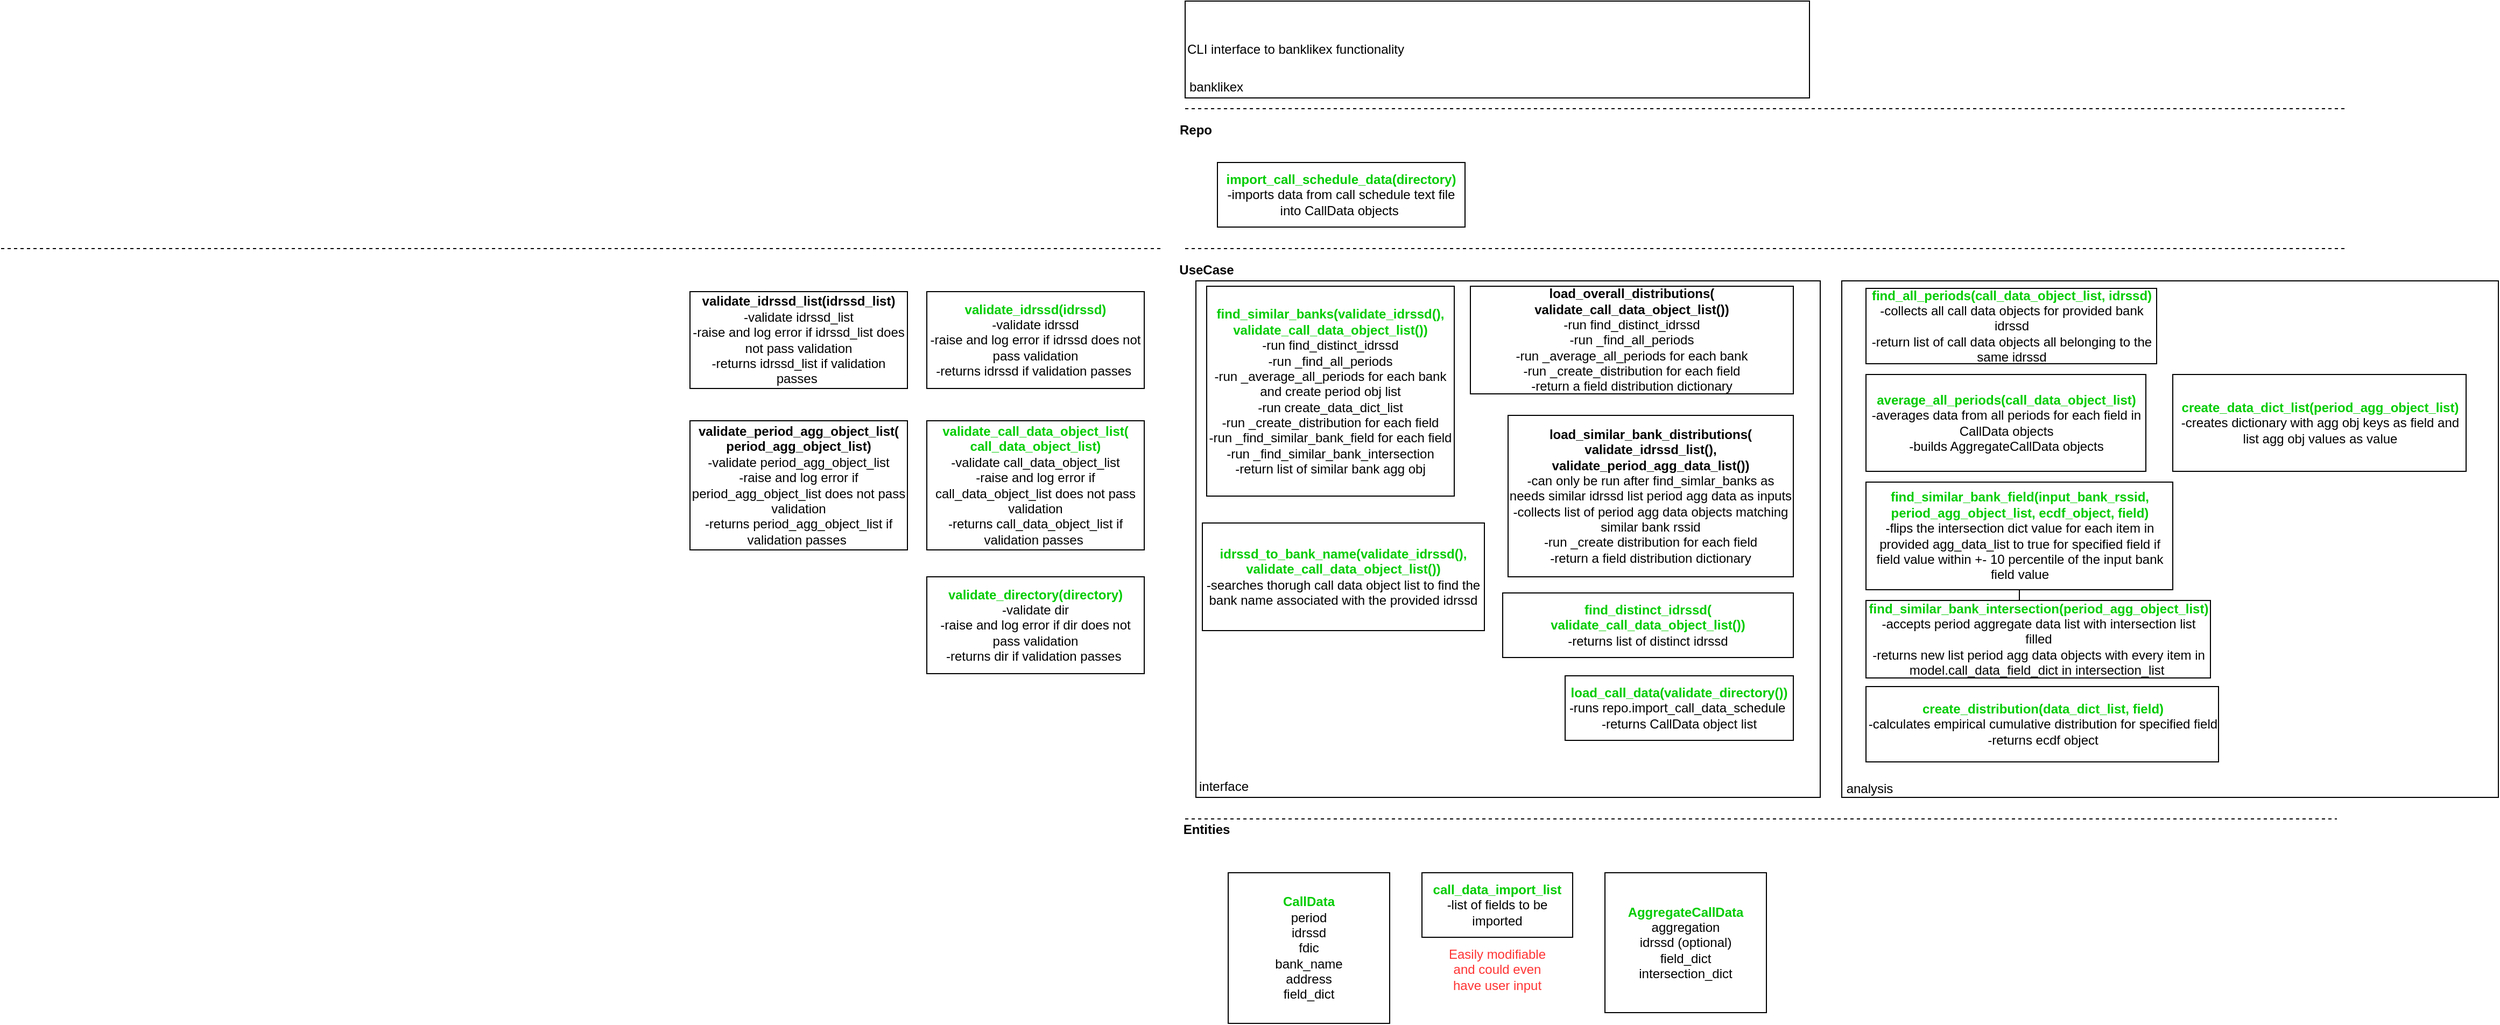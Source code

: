 <mxfile version="14.2.9" type="device" pages="5"><diagram id="THqMHETmF-kV3U2QMQKu" name="architecture"><mxGraphModel dx="4066" dy="2781" grid="1" gridSize="10" guides="1" tooltips="1" connect="1" arrows="1" fold="1" page="1" pageScale="1" pageWidth="1100" pageHeight="850" math="0" shadow="0"><root><mxCell id="0"/><mxCell id="1" parent="0"/><mxCell id="8R2TUETILSnBWB9pBhF--5" value="" style="rounded=0;whiteSpace=wrap;html=1;" vertex="1" parent="1"><mxGeometry x="20" y="150" width="580" height="480" as="geometry"/></mxCell><mxCell id="8R2TUETILSnBWB9pBhF--3" value="" style="rounded=0;whiteSpace=wrap;html=1;" vertex="1" parent="1"><mxGeometry x="620" y="150" width="610" height="480" as="geometry"/></mxCell><mxCell id="L-hPPTThY-TVTEggeY0g-1" value="" style="endArrow=none;dashed=1;html=1;" parent="1" edge="1"><mxGeometry width="50" height="50" relative="1" as="geometry"><mxPoint x="10" y="650" as="sourcePoint"/><mxPoint x="1080" y="650" as="targetPoint"/></mxGeometry></mxCell><mxCell id="L-hPPTThY-TVTEggeY0g-2" value="&lt;b&gt;&lt;font color=&quot;#00cc00&quot;&gt;CallData&lt;/font&gt;&lt;/b&gt;&lt;br&gt;period&lt;br&gt;idrssd&lt;br&gt;fdic&lt;br&gt;bank_name&lt;br&gt;address&lt;br&gt;field_dict" style="rounded=0;whiteSpace=wrap;html=1;align=center;" parent="1" vertex="1"><mxGeometry x="50" y="700" width="150" height="140" as="geometry"/></mxCell><mxCell id="L-hPPTThY-TVTEggeY0g-3" value="" style="endArrow=none;dashed=1;html=1;" parent="1" edge="1"><mxGeometry width="50" height="50" relative="1" as="geometry"><mxPoint x="10" y="120" as="sourcePoint"/><mxPoint x="1090" y="120" as="targetPoint"/></mxGeometry></mxCell><mxCell id="L-hPPTThY-TVTEggeY0g-5" value="&lt;b&gt;&lt;font color=&quot;#00cc00&quot;&gt;import_call_schedule_data(directory)&lt;/font&gt;&lt;/b&gt;&lt;br&gt;-imports data from call schedule text file into CallData objects&amp;nbsp;" style="rounded=0;whiteSpace=wrap;html=1;" parent="1" vertex="1"><mxGeometry x="40" y="40" width="230" height="60" as="geometry"/></mxCell><mxCell id="L-hPPTThY-TVTEggeY0g-6" value="&lt;b&gt;&lt;font color=&quot;#00cc00&quot;&gt;call_data_import_list&lt;/font&gt;&lt;/b&gt;&lt;br&gt;-list of fields to be imported" style="rounded=0;whiteSpace=wrap;html=1;" parent="1" vertex="1"><mxGeometry x="230" y="700" width="140" height="60" as="geometry"/></mxCell><mxCell id="L-hPPTThY-TVTEggeY0g-7" value="&lt;b&gt;&lt;font color=&quot;#00cc00&quot;&gt;average_all_periods(call_data_object_list)&lt;/font&gt;&lt;/b&gt;&lt;br&gt;-averages data from all periods for each field in CallData objects&lt;br&gt;-builds AggregateCallData objects" style="rounded=0;whiteSpace=wrap;html=1;" parent="1" vertex="1"><mxGeometry x="642.5" y="237" width="260" height="90" as="geometry"/></mxCell><mxCell id="L-hPPTThY-TVTEggeY0g-8" value="&lt;b&gt;&lt;font color=&quot;#00cc00&quot;&gt;AggregateCallData&lt;/font&gt;&lt;/b&gt;&lt;br&gt;aggregation&lt;br&gt;idrssd (optional)&lt;br&gt;field_dict&lt;br&gt;intersection_dict" style="rounded=0;whiteSpace=wrap;html=1;align=center;" parent="1" vertex="1"><mxGeometry x="400" y="700" width="150" height="130" as="geometry"/></mxCell><mxCell id="L-hPPTThY-TVTEggeY0g-10" value="&lt;b&gt;&lt;font color=&quot;#00cc00&quot;&gt;find_similar_banks(validate_idrssd(), validate_call_data_object_list())&lt;/font&gt;&lt;/b&gt;&lt;br&gt;-run find_distinct_idrssd&lt;br&gt;-run _find_all_periods&lt;br&gt;-run _average_all_periods for each bank and create period obj list&lt;br&gt;-run create_data_dict_list&lt;br&gt;-run _create_distribution for each field&lt;br&gt;-run _find_similar_bank_field for each field&lt;br&gt;-run _find_similar_bank_intersection&lt;br&gt;-return list of similar bank agg obj" style="rounded=0;whiteSpace=wrap;html=1;" parent="1" vertex="1"><mxGeometry x="30" y="155" width="230" height="195" as="geometry"/></mxCell><mxCell id="L-hPPTThY-TVTEggeY0g-11" value="&lt;b&gt;load_overall_distributions(&lt;br&gt;validate_call_data_object_list())&lt;br&gt;&lt;/b&gt;-run find_distinct_idrssd&lt;br&gt;-run _find_all_periods&lt;br&gt;-run _average_all_periods for each bank&lt;br&gt;-run _create_distribution for each field&lt;br&gt;-return a field distribution dictionary&lt;b&gt;&lt;br&gt;&lt;/b&gt;" style="rounded=0;whiteSpace=wrap;html=1;" parent="1" vertex="1"><mxGeometry x="275" y="155" width="300" height="100" as="geometry"/></mxCell><mxCell id="L-hPPTThY-TVTEggeY0g-12" value="&lt;b&gt;load_similar_bank_distributions(&lt;br&gt;validate_idrssd_list(), validate_period_agg_data_list())&lt;br&gt;&lt;/b&gt;-can only be run after find_simlar_banks as needs similar idrssd list period agg data as inputs&lt;br&gt;-collects list of period agg data objects matching similar bank rssid&lt;br&gt;-run _create distribution for each field&lt;br&gt;-return a field distribution dictionary" style="rounded=0;whiteSpace=wrap;html=1;" parent="1" vertex="1"><mxGeometry x="310" y="275" width="265" height="150" as="geometry"/></mxCell><mxCell id="L-hPPTThY-TVTEggeY0g-13" value="&lt;b&gt;&lt;font color=&quot;#00cc00&quot;&gt;create_distribution(data_dict_list, field)&lt;/font&gt;&lt;/b&gt;&lt;br&gt;-calculates empirical cumulative distribution for specified field&lt;br&gt;-returns ecdf object" style="rounded=0;whiteSpace=wrap;html=1;" parent="1" vertex="1"><mxGeometry x="642.5" y="527" width="327.5" height="70" as="geometry"/></mxCell><mxCell id="L-hPPTThY-TVTEggeY0g-16" value="&lt;b&gt;&lt;font color=&quot;#00cc00&quot;&gt;find_all_periods(call_data_object_list, idrssd)&lt;/font&gt;&lt;/b&gt;&lt;br&gt;-collects all call data objects for provided bank idrssd&lt;br&gt;-return list of call data objects all belonging to the same idrssd" style="rounded=0;whiteSpace=wrap;html=1;" parent="1" vertex="1"><mxGeometry x="642.5" y="157" width="270" height="70" as="geometry"/></mxCell><mxCell id="L-hPPTThY-TVTEggeY0g-18" value="&lt;b&gt;&lt;font color=&quot;#00cc00&quot;&gt;find_distinct_idrssd(&lt;br&gt;validate_call_data_object_list())&lt;/font&gt;&lt;/b&gt;&lt;br&gt;-returns list of distinct idrssd" style="rounded=0;whiteSpace=wrap;html=1;" parent="1" vertex="1"><mxGeometry x="305" y="440" width="270" height="60" as="geometry"/></mxCell><mxCell id="L-hPPTThY-TVTEggeY0g-21" value="&lt;b&gt;Repo&lt;/b&gt;" style="text;html=1;strokeColor=none;fillColor=none;align=center;verticalAlign=middle;whiteSpace=wrap;rounded=0;" parent="1" vertex="1"><mxGeometry width="40" height="20" as="geometry"/></mxCell><mxCell id="L-hPPTThY-TVTEggeY0g-22" value="&lt;b&gt;UseCase&lt;/b&gt;" style="text;html=1;strokeColor=none;fillColor=none;align=center;verticalAlign=middle;whiteSpace=wrap;rounded=0;" parent="1" vertex="1"><mxGeometry x="10" y="130" width="40" height="20" as="geometry"/></mxCell><mxCell id="L-hPPTThY-TVTEggeY0g-24" value="&lt;b&gt;Entities&lt;/b&gt;" style="text;html=1;strokeColor=none;fillColor=none;align=center;verticalAlign=middle;whiteSpace=wrap;rounded=0;" parent="1" vertex="1"><mxGeometry x="10" y="650" width="40" height="20" as="geometry"/></mxCell><mxCell id="8R2TUETILSnBWB9pBhF--7" value="" style="edgeStyle=orthogonalEdgeStyle;rounded=0;orthogonalLoop=1;jettySize=auto;html=1;" edge="1" parent="1" source="L-hPPTThY-TVTEggeY0g-26" target="L-hPPTThY-TVTEggeY0g-27"><mxGeometry relative="1" as="geometry"/></mxCell><mxCell id="L-hPPTThY-TVTEggeY0g-26" value="&lt;b&gt;&lt;font color=&quot;#00cc00&quot;&gt;find_similar_bank_field(input_bank_rssid, period_agg_object_list, ecdf_object, field)&lt;/font&gt;&lt;/b&gt;&lt;br&gt;-flips the intersection dict value for each item in provided agg_data_list to true for specified field if field value within +- 10 percentile of the input bank field value" style="rounded=0;whiteSpace=wrap;html=1;" parent="1" vertex="1"><mxGeometry x="642.5" y="337" width="285" height="100" as="geometry"/></mxCell><mxCell id="L-hPPTThY-TVTEggeY0g-27" value="&lt;b&gt;&lt;font color=&quot;#00cc00&quot;&gt;find_similar_bank_intersection(period_agg_object_list)&lt;/font&gt;&lt;/b&gt;&lt;br&gt;-accepts period aggregate data list with intersection list filled&lt;br&gt;-returns new list period agg data objects with every item in model.call_data_field_dict in intersection_list&amp;nbsp;" style="rounded=0;whiteSpace=wrap;html=1;" parent="1" vertex="1"><mxGeometry x="642.5" y="447" width="320" height="72" as="geometry"/></mxCell><mxCell id="L-hPPTThY-TVTEggeY0g-29" value="&lt;b&gt;&lt;font color=&quot;#00cc00&quot;&gt;load_call_data(validate_directory())&lt;/font&gt;&lt;/b&gt;&lt;br&gt;-runs repo.import_call_data_schedule&amp;nbsp;&lt;br&gt;-returns CallData object list" style="rounded=0;whiteSpace=wrap;html=1;" parent="1" vertex="1"><mxGeometry x="363" y="517" width="212" height="60" as="geometry"/></mxCell><mxCell id="L-hPPTThY-TVTEggeY0g-33" value="Easily modifiable and could even have user input" style="text;html=1;strokeColor=none;fillColor=none;align=center;verticalAlign=middle;whiteSpace=wrap;rounded=0;fontColor=#FF3333;" parent="1" vertex="1"><mxGeometry x="250" y="770" width="100" height="40" as="geometry"/></mxCell><mxCell id="rfaJi9iLPmolFLcgUSc_-2" value="&lt;b&gt;&lt;font color=&quot;#00cc00&quot;&gt;idrssd_to_bank_name(validate_idrssd(), validate_call_data_object_list())&lt;/font&gt;&lt;/b&gt;&lt;br&gt;-searches thorugh call data object list to find the bank name associated with the provided idrssd" style="rounded=0;whiteSpace=wrap;html=1;" parent="1" vertex="1"><mxGeometry x="26" y="375" width="262" height="100" as="geometry"/></mxCell><mxCell id="rfaJi9iLPmolFLcgUSc_-4" value="&lt;b&gt;&lt;font color=&quot;#00cc00&quot;&gt;validate_idrssd(idrssd)&lt;/font&gt;&lt;/b&gt;&lt;br&gt;-validate idrssd&lt;br&gt;-raise and log error if idrssd does not pass validation&lt;br&gt;-returns idrssd if validation passes&amp;nbsp;" style="rounded=0;whiteSpace=wrap;html=1;" parent="1" vertex="1"><mxGeometry x="-230" y="160" width="202" height="90" as="geometry"/></mxCell><mxCell id="rfaJi9iLPmolFLcgUSc_-5" value="&lt;b&gt;&lt;font color=&quot;#00cc00&quot;&gt;validate_call_data_object_list(&lt;br&gt;call_data_object_list)&lt;/font&gt;&lt;/b&gt;&lt;br&gt;-validate call_data_object_list&lt;br&gt;-raise and log error if call_data_object_list does not pass validation&lt;br&gt;-returns call_data_object_list if validation passes&amp;nbsp;" style="rounded=0;whiteSpace=wrap;html=1;" parent="1" vertex="1"><mxGeometry x="-230" y="280" width="202" height="120" as="geometry"/></mxCell><mxCell id="rfaJi9iLPmolFLcgUSc_-6" value="&lt;b&gt;validate_idrssd_list(idrssd_list)&lt;/b&gt;&lt;br&gt;-validate idrssd_list&lt;br&gt;-raise and log error if idrssd_list does not pass validation&lt;br&gt;-returns idrssd_list if validation passes&amp;nbsp;" style="rounded=0;whiteSpace=wrap;html=1;" parent="1" vertex="1"><mxGeometry x="-450" y="160" width="202" height="90" as="geometry"/></mxCell><mxCell id="rfaJi9iLPmolFLcgUSc_-7" value="&lt;b&gt;validate_period_agg_object_list(&lt;br&gt;period_agg_object_list)&lt;/b&gt;&lt;br&gt;-validate period_agg_object_list&lt;br&gt;-raise and log error if period_agg_object_list does not pass validation&lt;br&gt;-returns period_agg_object_list if validation passes&amp;nbsp;" style="rounded=0;whiteSpace=wrap;html=1;" parent="1" vertex="1"><mxGeometry x="-450" y="280" width="202" height="120" as="geometry"/></mxCell><mxCell id="rfaJi9iLPmolFLcgUSc_-8" value="" style="endArrow=none;dashed=1;html=1;" parent="1" edge="1"><mxGeometry width="50" height="50" relative="1" as="geometry"><mxPoint x="-1090" y="120" as="sourcePoint"/><mxPoint x="-10" y="120" as="targetPoint"/></mxGeometry></mxCell><mxCell id="8R2TUETILSnBWB9pBhF--1" value="&lt;b&gt;&lt;font color=&quot;#00cc00&quot;&gt;validate_directory(directory)&lt;/font&gt;&lt;/b&gt;&lt;br&gt;-validate dir&lt;br&gt;-raise and log error if dir does not pass validation&lt;br&gt;-returns dir if validation passes&amp;nbsp;" style="rounded=0;whiteSpace=wrap;html=1;" vertex="1" parent="1"><mxGeometry x="-230" y="425" width="202" height="90" as="geometry"/></mxCell><mxCell id="8R2TUETILSnBWB9pBhF--4" value="analysis" style="text;html=1;strokeColor=none;fillColor=none;align=center;verticalAlign=middle;whiteSpace=wrap;rounded=0;" vertex="1" parent="1"><mxGeometry x="626" y="612" width="40" height="20" as="geometry"/></mxCell><mxCell id="8R2TUETILSnBWB9pBhF--6" value="interface" style="text;html=1;strokeColor=none;fillColor=none;align=center;verticalAlign=middle;whiteSpace=wrap;rounded=0;" vertex="1" parent="1"><mxGeometry x="26" y="610" width="40" height="20" as="geometry"/></mxCell><mxCell id="8R2TUETILSnBWB9pBhF--8" value="&lt;b&gt;&lt;font color=&quot;#00cc00&quot;&gt;create_data_dict_list(period_agg_object_list)&lt;/font&gt;&lt;/b&gt;&lt;br&gt;-creates dictionary with agg obj keys as field and list agg obj values as value" style="rounded=0;whiteSpace=wrap;html=1;" vertex="1" parent="1"><mxGeometry x="927.5" y="237" width="272.5" height="90" as="geometry"/></mxCell><mxCell id="MAufBSwvRfXQhFsaTjGF-1" value="" style="endArrow=none;dashed=1;html=1;" edge="1" parent="1"><mxGeometry width="50" height="50" relative="1" as="geometry"><mxPoint x="10" y="-10" as="sourcePoint"/><mxPoint x="1090" y="-10" as="targetPoint"/></mxGeometry></mxCell><mxCell id="MAufBSwvRfXQhFsaTjGF-2" value="CLI interface to banklikex functionality" style="rounded=0;whiteSpace=wrap;html=1;align=left;" vertex="1" parent="1"><mxGeometry x="10" y="-110" width="580" height="90" as="geometry"/></mxCell><mxCell id="MAufBSwvRfXQhFsaTjGF-3" value="banklikex" style="text;html=1;strokeColor=none;fillColor=none;align=center;verticalAlign=middle;whiteSpace=wrap;rounded=0;" vertex="1" parent="1"><mxGeometry x="14" y="-40" width="50" height="20" as="geometry"/></mxCell></root></mxGraphModel></diagram><diagram id="V7t1duRIC3jgRLNAg4wc" name="cli_flow"><mxGraphModel dx="1038" dy="676" grid="1" gridSize="10" guides="1" tooltips="1" connect="1" arrows="1" fold="1" page="1" pageScale="1" pageWidth="1100" pageHeight="850" math="0" shadow="0"><root><mxCell id="sO5M4UlVaLDvg_jyaWsV-0"/><mxCell id="sO5M4UlVaLDvg_jyaWsV-1" parent="sO5M4UlVaLDvg_jyaWsV-0"/><mxCell id="ft6jEMIIjMrjzFuXIn2g-7" style="edgeStyle=orthogonalEdgeStyle;rounded=0;orthogonalLoop=1;jettySize=auto;html=1;exitX=1;exitY=0.5;exitDx=0;exitDy=0;exitPerimeter=0;entryX=0;entryY=0.75;entryDx=0;entryDy=0;" parent="sO5M4UlVaLDvg_jyaWsV-1" source="sO5M4UlVaLDvg_jyaWsV-2" target="QuP5yyAZMX36dMKhl5UV-0" edge="1"><mxGeometry relative="1" as="geometry"/></mxCell><mxCell id="ft6jEMIIjMrjzFuXIn2g-8" style="edgeStyle=orthogonalEdgeStyle;rounded=0;orthogonalLoop=1;jettySize=auto;html=1;exitX=1;exitY=0.5;exitDx=0;exitDy=0;exitPerimeter=0;entryX=0;entryY=0.75;entryDx=0;entryDy=0;" parent="sO5M4UlVaLDvg_jyaWsV-1" source="sO5M4UlVaLDvg_jyaWsV-2" target="sO5M4UlVaLDvg_jyaWsV-3" edge="1"><mxGeometry relative="1" as="geometry"/></mxCell><mxCell id="ft6jEMIIjMrjzFuXIn2g-9" style="edgeStyle=orthogonalEdgeStyle;rounded=0;orthogonalLoop=1;jettySize=auto;html=1;exitX=1;exitY=0.5;exitDx=0;exitDy=0;exitPerimeter=0;entryX=0;entryY=0.75;entryDx=0;entryDy=0;" parent="sO5M4UlVaLDvg_jyaWsV-1" source="sO5M4UlVaLDvg_jyaWsV-2" target="sO5M4UlVaLDvg_jyaWsV-4" edge="1"><mxGeometry relative="1" as="geometry"/></mxCell><mxCell id="ft6jEMIIjMrjzFuXIn2g-10" style="edgeStyle=orthogonalEdgeStyle;rounded=0;orthogonalLoop=1;jettySize=auto;html=1;exitX=1;exitY=0.5;exitDx=0;exitDy=0;exitPerimeter=0;entryX=0;entryY=0.75;entryDx=0;entryDy=0;" parent="sO5M4UlVaLDvg_jyaWsV-1" source="sO5M4UlVaLDvg_jyaWsV-2" target="w7Gac9dW56DYsDgSYJ9Z-0" edge="1"><mxGeometry relative="1" as="geometry"/></mxCell><mxCell id="sO5M4UlVaLDvg_jyaWsV-2" value="Load cli" style="strokeWidth=2;html=1;shape=mxgraph.flowchart.start_1;whiteSpace=wrap;" parent="sO5M4UlVaLDvg_jyaWsV-1" vertex="1"><mxGeometry x="10" y="395" width="100" height="60" as="geometry"/></mxCell><mxCell id="ft6jEMIIjMrjzFuXIn2g-15" style="edgeStyle=orthogonalEdgeStyle;rounded=0;orthogonalLoop=1;jettySize=auto;html=1;exitX=1;exitY=0.5;exitDx=0;exitDy=0;entryX=-0.006;entryY=0.142;entryDx=0;entryDy=0;entryPerimeter=0;" parent="sO5M4UlVaLDvg_jyaWsV-1" source="sO5M4UlVaLDvg_jyaWsV-3" target="LZHsVF1jZF756quWhvpl-0" edge="1"><mxGeometry relative="1" as="geometry"/></mxCell><mxCell id="sO5M4UlVaLDvg_jyaWsV-3" value="idrssd_to_bank_name" style="html=1;strokeWidth=2;shape=manualInput;whiteSpace=wrap;rounded=1;size=26;arcSize=11;" parent="sO5M4UlVaLDvg_jyaWsV-1" vertex="1"><mxGeometry x="160" y="358" width="160" height="60" as="geometry"/></mxCell><mxCell id="ft6jEMIIjMrjzFuXIn2g-14" style="edgeStyle=orthogonalEdgeStyle;rounded=0;orthogonalLoop=1;jettySize=auto;html=1;exitX=1;exitY=0.5;exitDx=0;exitDy=0;entryX=0;entryY=0.5;entryDx=0;entryDy=0;" parent="sO5M4UlVaLDvg_jyaWsV-1" source="sO5M4UlVaLDvg_jyaWsV-4" target="LZHsVF1jZF756quWhvpl-0" edge="1"><mxGeometry relative="1" as="geometry"/></mxCell><mxCell id="sO5M4UlVaLDvg_jyaWsV-4" value="load_overall_distributions" style="html=1;strokeWidth=2;shape=manualInput;whiteSpace=wrap;rounded=1;size=26;arcSize=11;" parent="sO5M4UlVaLDvg_jyaWsV-1" vertex="1"><mxGeometry x="160" y="433" width="160" height="60" as="geometry"/></mxCell><mxCell id="ft6jEMIIjMrjzFuXIn2g-19" style="edgeStyle=orthogonalEdgeStyle;rounded=0;orthogonalLoop=1;jettySize=auto;html=1;exitX=1;exitY=0.25;exitDx=0;exitDy=0;entryX=0;entryY=0.5;entryDx=0;entryDy=0;entryPerimeter=0;" parent="sO5M4UlVaLDvg_jyaWsV-1" source="LZHsVF1jZF756quWhvpl-0" target="ft6jEMIIjMrjzFuXIn2g-3" edge="1"><mxGeometry relative="1" as="geometry"/></mxCell><mxCell id="ft6jEMIIjMrjzFuXIn2g-20" style="edgeStyle=orthogonalEdgeStyle;rounded=0;orthogonalLoop=1;jettySize=auto;html=1;exitX=1;exitY=0.5;exitDx=0;exitDy=0;entryX=0;entryY=0.5;entryDx=0;entryDy=0;entryPerimeter=0;" parent="sO5M4UlVaLDvg_jyaWsV-1" source="LZHsVF1jZF756quWhvpl-0" target="ft6jEMIIjMrjzFuXIn2g-2" edge="1"><mxGeometry relative="1" as="geometry"/></mxCell><mxCell id="ft6jEMIIjMrjzFuXIn2g-21" style="edgeStyle=orthogonalEdgeStyle;rounded=0;orthogonalLoop=1;jettySize=auto;html=1;exitX=1;exitY=0.75;exitDx=0;exitDy=0;entryX=0;entryY=0.5;entryDx=0;entryDy=0;entryPerimeter=0;" parent="sO5M4UlVaLDvg_jyaWsV-1" source="LZHsVF1jZF756quWhvpl-0" target="m6826oraz5PJsGCDpbcB-0" edge="1"><mxGeometry relative="1" as="geometry"/></mxCell><mxCell id="LZHsVF1jZF756quWhvpl-0" value="load call data" style="rounded=1;whiteSpace=wrap;html=1;absoluteArcSize=1;arcSize=0;strokeWidth=2;" parent="sO5M4UlVaLDvg_jyaWsV-1" vertex="1"><mxGeometry x="373" y="358" width="100" height="210" as="geometry"/></mxCell><mxCell id="ft6jEMIIjMrjzFuXIn2g-12" style="edgeStyle=orthogonalEdgeStyle;rounded=0;orthogonalLoop=1;jettySize=auto;html=1;exitX=1;exitY=0.5;exitDx=0;exitDy=0;entryX=0;entryY=0.5;entryDx=0;entryDy=0;entryPerimeter=0;" parent="sO5M4UlVaLDvg_jyaWsV-1" source="QuP5yyAZMX36dMKhl5UV-0" target="ft6jEMIIjMrjzFuXIn2g-4" edge="1"><mxGeometry relative="1" as="geometry"/></mxCell><mxCell id="QuP5yyAZMX36dMKhl5UV-0" value="list_commands" style="html=1;strokeWidth=2;shape=manualInput;whiteSpace=wrap;rounded=1;size=26;arcSize=11;" parent="sO5M4UlVaLDvg_jyaWsV-1" vertex="1"><mxGeometry x="160" y="288" width="160" height="60" as="geometry"/></mxCell><mxCell id="ft6jEMIIjMrjzFuXIn2g-16" style="edgeStyle=orthogonalEdgeStyle;rounded=0;orthogonalLoop=1;jettySize=auto;html=1;exitX=1;exitY=0.5;exitDx=0;exitDy=0;entryX=-0.03;entryY=0.857;entryDx=0;entryDy=0;entryPerimeter=0;" parent="sO5M4UlVaLDvg_jyaWsV-1" source="w7Gac9dW56DYsDgSYJ9Z-0" target="LZHsVF1jZF756quWhvpl-0" edge="1"><mxGeometry relative="1" as="geometry"/></mxCell><mxCell id="w7Gac9dW56DYsDgSYJ9Z-0" value="find_similar_banks" style="html=1;strokeWidth=2;shape=manualInput;whiteSpace=wrap;rounded=1;size=26;arcSize=11;" parent="sO5M4UlVaLDvg_jyaWsV-1" vertex="1"><mxGeometry x="160" y="508" width="160" height="60" as="geometry"/></mxCell><mxCell id="ft6jEMIIjMrjzFuXIn2g-22" style="edgeStyle=orthogonalEdgeStyle;rounded=0;orthogonalLoop=1;jettySize=auto;html=1;exitX=1;exitY=0.5;exitDx=0;exitDy=0;exitPerimeter=0;entryX=0;entryY=0.5;entryDx=0;entryDy=0;entryPerimeter=0;" parent="sO5M4UlVaLDvg_jyaWsV-1" source="m6826oraz5PJsGCDpbcB-0" target="ft6jEMIIjMrjzFuXIn2g-0" edge="1"><mxGeometry relative="1" as="geometry"/></mxCell><mxCell id="m6826oraz5PJsGCDpbcB-0" value="show list of idrssd for similar banks" style="strokeWidth=2;html=1;shape=mxgraph.flowchart.display;whiteSpace=wrap;" parent="sO5M4UlVaLDvg_jyaWsV-1" vertex="1"><mxGeometry x="510" y="503" width="130" height="70" as="geometry"/></mxCell><mxCell id="ft6jEMIIjMrjzFuXIn2g-23" style="edgeStyle=orthogonalEdgeStyle;rounded=0;orthogonalLoop=1;jettySize=auto;html=1;exitX=1;exitY=0.5;exitDx=0;exitDy=0;exitPerimeter=0;entryX=0;entryY=0.5;entryDx=0;entryDy=0;entryPerimeter=0;" parent="sO5M4UlVaLDvg_jyaWsV-1" source="ft6jEMIIjMrjzFuXIn2g-0" target="ft6jEMIIjMrjzFuXIn2g-1" edge="1"><mxGeometry relative="1" as="geometry"/></mxCell><mxCell id="ft6jEMIIjMrjzFuXIn2g-0" value="&lt;span&gt;promp user if they &lt;br&gt;would like to plot distributions for &lt;br&gt;similar banks&amp;nbsp;&lt;/span&gt;" style="strokeWidth=2;html=1;shape=mxgraph.flowchart.decision;whiteSpace=wrap;" parent="sO5M4UlVaLDvg_jyaWsV-1" vertex="1"><mxGeometry x="690" y="465.5" width="151" height="145" as="geometry"/></mxCell><mxCell id="ft6jEMIIjMrjzFuXIn2g-24" style="edgeStyle=orthogonalEdgeStyle;rounded=0;orthogonalLoop=1;jettySize=auto;html=1;exitX=0.5;exitY=0;exitDx=0;exitDy=0;exitPerimeter=0;entryX=0.5;entryY=1;entryDx=0;entryDy=0;entryPerimeter=0;" parent="sO5M4UlVaLDvg_jyaWsV-1" source="ft6jEMIIjMrjzFuXIn2g-1" target="ft6jEMIIjMrjzFuXIn2g-5" edge="1"><mxGeometry relative="1" as="geometry"/></mxCell><mxCell id="ft6jEMIIjMrjzFuXIn2g-1" value="plot similar bank distributions for each field" style="strokeWidth=2;html=1;shape=mxgraph.flowchart.display;whiteSpace=wrap;" parent="sO5M4UlVaLDvg_jyaWsV-1" vertex="1"><mxGeometry x="870" y="503" width="130" height="70" as="geometry"/></mxCell><mxCell id="ft6jEMIIjMrjzFuXIn2g-25" style="edgeStyle=orthogonalEdgeStyle;rounded=0;orthogonalLoop=1;jettySize=auto;html=1;exitX=1;exitY=0.5;exitDx=0;exitDy=0;exitPerimeter=0;entryX=0;entryY=0.5;entryDx=0;entryDy=0;entryPerimeter=0;" parent="sO5M4UlVaLDvg_jyaWsV-1" source="ft6jEMIIjMrjzFuXIn2g-2" target="ft6jEMIIjMrjzFuXIn2g-5" edge="1"><mxGeometry relative="1" as="geometry"><Array as="points"><mxPoint x="710" y="463"/><mxPoint x="710" y="388"/></Array></mxGeometry></mxCell><mxCell id="ft6jEMIIjMrjzFuXIn2g-2" value="plot distributions including all banks for each field" style="strokeWidth=2;html=1;shape=mxgraph.flowchart.display;whiteSpace=wrap;" parent="sO5M4UlVaLDvg_jyaWsV-1" vertex="1"><mxGeometry x="513" y="428" width="130" height="70" as="geometry"/></mxCell><mxCell id="ft6jEMIIjMrjzFuXIn2g-26" style="edgeStyle=orthogonalEdgeStyle;rounded=0;orthogonalLoop=1;jettySize=auto;html=1;exitX=1;exitY=0.5;exitDx=0;exitDy=0;exitPerimeter=0;entryX=0;entryY=0.5;entryDx=0;entryDy=0;entryPerimeter=0;" parent="sO5M4UlVaLDvg_jyaWsV-1" source="ft6jEMIIjMrjzFuXIn2g-3" target="ft6jEMIIjMrjzFuXIn2g-5" edge="1"><mxGeometry relative="1" as="geometry"/></mxCell><mxCell id="ft6jEMIIjMrjzFuXIn2g-3" value="print bank name for provided idrssd" style="strokeWidth=2;html=1;shape=mxgraph.flowchart.display;whiteSpace=wrap;" parent="sO5M4UlVaLDvg_jyaWsV-1" vertex="1"><mxGeometry x="510" y="353" width="130" height="70" as="geometry"/></mxCell><mxCell id="ft6jEMIIjMrjzFuXIn2g-27" style="edgeStyle=orthogonalEdgeStyle;rounded=0;orthogonalLoop=1;jettySize=auto;html=1;exitX=1;exitY=0.5;exitDx=0;exitDy=0;exitPerimeter=0;entryX=0.5;entryY=0;entryDx=0;entryDy=0;entryPerimeter=0;" parent="sO5M4UlVaLDvg_jyaWsV-1" source="ft6jEMIIjMrjzFuXIn2g-4" target="ft6jEMIIjMrjzFuXIn2g-5" edge="1"><mxGeometry relative="1" as="geometry"/></mxCell><mxCell id="ft6jEMIIjMrjzFuXIn2g-4" value="print all available commands" style="strokeWidth=2;html=1;shape=mxgraph.flowchart.display;whiteSpace=wrap;" parent="sO5M4UlVaLDvg_jyaWsV-1" vertex="1"><mxGeometry x="358" y="283" width="130" height="70" as="geometry"/></mxCell><mxCell id="ft6jEMIIjMrjzFuXIn2g-5" value="end" style="strokeWidth=2;html=1;shape=mxgraph.flowchart.terminator;whiteSpace=wrap;" parent="sO5M4UlVaLDvg_jyaWsV-1" vertex="1"><mxGeometry x="885" y="358" width="100" height="60" as="geometry"/></mxCell></root></mxGraphModel></diagram><diagram id="LEqT5jcDHZApt8TqFOau" name="import_call_schedule_data"><mxGraphModel dx="1422" dy="794" grid="1" gridSize="10" guides="1" tooltips="1" connect="1" arrows="1" fold="1" page="1" pageScale="1" pageWidth="1100" pageHeight="850" math="0" shadow="0"><root><mxCell id="JHE2rf4vREwb9desc-nz-0"/><mxCell id="JHE2rf4vREwb9desc-nz-1" parent="JHE2rf4vREwb9desc-nz-0"/><mxCell id="JHE2rf4vREwb9desc-nz-9" style="edgeStyle=orthogonalEdgeStyle;rounded=0;orthogonalLoop=1;jettySize=auto;html=1;exitX=1;exitY=0.5;exitDx=0;exitDy=0;exitPerimeter=0;entryX=0;entryY=0.5;entryDx=0;entryDy=0;entryPerimeter=0;" edge="1" parent="JHE2rf4vREwb9desc-nz-1" source="JHE2rf4vREwb9desc-nz-2" target="JHE2rf4vREwb9desc-nz-3"><mxGeometry relative="1" as="geometry"/></mxCell><mxCell id="JHE2rf4vREwb9desc-nz-2" value="start" style="strokeWidth=2;html=1;shape=mxgraph.flowchart.terminator;whiteSpace=wrap;" vertex="1" parent="JHE2rf4vREwb9desc-nz-1"><mxGeometry x="40" y="395" width="100" height="60" as="geometry"/></mxCell><mxCell id="JHE2rf4vREwb9desc-nz-5" style="edgeStyle=orthogonalEdgeStyle;rounded=0;orthogonalLoop=1;jettySize=auto;html=1;exitX=0.5;exitY=0;exitDx=0;exitDy=0;exitPerimeter=0;entryX=0;entryY=0.5;entryDx=0;entryDy=0;" edge="1" parent="JHE2rf4vREwb9desc-nz-1" source="JHE2rf4vREwb9desc-nz-3" target="JHE2rf4vREwb9desc-nz-7"><mxGeometry relative="1" as="geometry"><mxPoint x="540" y="190" as="targetPoint"/></mxGeometry></mxCell><mxCell id="JHE2rf4vREwb9desc-nz-6" value="No" style="edgeLabel;html=1;align=center;verticalAlign=middle;resizable=0;points=[];" vertex="1" connectable="0" parent="JHE2rf4vREwb9desc-nz-5"><mxGeometry x="0.318" relative="1" as="geometry"><mxPoint as="offset"/></mxGeometry></mxCell><mxCell id="JHE2rf4vREwb9desc-nz-11" value="yes" style="edgeStyle=orthogonalEdgeStyle;rounded=0;orthogonalLoop=1;jettySize=auto;html=1;exitX=1;exitY=0.5;exitDx=0;exitDy=0;exitPerimeter=0;entryX=0;entryY=0.5;entryDx=0;entryDy=0;" edge="1" parent="JHE2rf4vREwb9desc-nz-1" source="JHE2rf4vREwb9desc-nz-3" target="JHE2rf4vREwb9desc-nz-10"><mxGeometry relative="1" as="geometry"/></mxCell><mxCell id="JHE2rf4vREwb9desc-nz-3" value="input directory exists" style="strokeWidth=2;html=1;shape=mxgraph.flowchart.decision;whiteSpace=wrap;" vertex="1" parent="JHE2rf4vREwb9desc-nz-1"><mxGeometry x="190" y="375" width="100" height="100" as="geometry"/></mxCell><mxCell id="JHE2rf4vREwb9desc-nz-4" value="end" style="strokeWidth=2;html=1;shape=mxgraph.flowchart.terminator;whiteSpace=wrap;" vertex="1" parent="JHE2rf4vREwb9desc-nz-1"><mxGeometry x="930" y="140" width="100" height="60" as="geometry"/></mxCell><mxCell id="JHE2rf4vREwb9desc-nz-8" style="edgeStyle=orthogonalEdgeStyle;rounded=0;orthogonalLoop=1;jettySize=auto;html=1;exitX=1;exitY=0.5;exitDx=0;exitDy=0;entryX=0;entryY=0.5;entryDx=0;entryDy=0;entryPerimeter=0;" edge="1" parent="JHE2rf4vREwb9desc-nz-1" source="JHE2rf4vREwb9desc-nz-7" target="JHE2rf4vREwb9desc-nz-4"><mxGeometry relative="1" as="geometry"/></mxCell><mxCell id="JHE2rf4vREwb9desc-nz-7" value="throw error" style="rounded=1;whiteSpace=wrap;html=1;absoluteArcSize=1;arcSize=14;strokeWidth=2;" vertex="1" parent="JHE2rf4vREwb9desc-nz-1"><mxGeometry x="530" y="120" width="100" height="100" as="geometry"/></mxCell><mxCell id="JHE2rf4vREwb9desc-nz-32" style="edgeStyle=orthogonalEdgeStyle;rounded=0;orthogonalLoop=1;jettySize=auto;html=1;exitX=1;exitY=0.5;exitDx=0;exitDy=0;entryX=0;entryY=0.5;entryDx=0;entryDy=0;" edge="1" parent="JHE2rf4vREwb9desc-nz-1" source="JHE2rf4vREwb9desc-nz-10" target="JHE2rf4vREwb9desc-nz-12"><mxGeometry relative="1" as="geometry"/></mxCell><mxCell id="JHE2rf4vREwb9desc-nz-10" value="create list of file names starting with &quot;FFEIC CDR Call Subset&quot;" style="rounded=1;whiteSpace=wrap;html=1;absoluteArcSize=1;arcSize=14;strokeWidth=2;" vertex="1" parent="JHE2rf4vREwb9desc-nz-1"><mxGeometry x="360" y="375" width="100" height="100" as="geometry"/></mxCell><mxCell id="JHE2rf4vREwb9desc-nz-31" style="edgeStyle=orthogonalEdgeStyle;rounded=0;orthogonalLoop=1;jettySize=auto;html=1;exitX=1;exitY=0.5;exitDx=0;exitDy=0;entryX=0;entryY=0.5;entryDx=0;entryDy=0;" edge="1" parent="JHE2rf4vREwb9desc-nz-1" source="JHE2rf4vREwb9desc-nz-12" target="JHE2rf4vREwb9desc-nz-13"><mxGeometry relative="1" as="geometry"/></mxCell><mxCell id="JHE2rf4vREwb9desc-nz-12" value="group file names in list by year in file name" style="rounded=1;whiteSpace=wrap;html=1;absoluteArcSize=1;arcSize=14;strokeWidth=2;" vertex="1" parent="JHE2rf4vREwb9desc-nz-1"><mxGeometry x="500" y="375" width="100" height="100" as="geometry"/></mxCell><mxCell id="JHE2rf4vREwb9desc-nz-30" style="edgeStyle=orthogonalEdgeStyle;rounded=0;orthogonalLoop=1;jettySize=auto;html=1;exitX=0.5;exitY=1;exitDx=0;exitDy=0;entryX=0.5;entryY=0;entryDx=0;entryDy=0;" edge="1" parent="JHE2rf4vREwb9desc-nz-1" source="JHE2rf4vREwb9desc-nz-13" target="JHE2rf4vREwb9desc-nz-14"><mxGeometry relative="1" as="geometry"/></mxCell><mxCell id="JHE2rf4vREwb9desc-nz-13" value="select next group of files names in list" style="rounded=1;whiteSpace=wrap;html=1;absoluteArcSize=1;arcSize=14;strokeWidth=2;" vertex="1" parent="JHE2rf4vREwb9desc-nz-1"><mxGeometry x="640" y="375" width="100" height="100" as="geometry"/></mxCell><mxCell id="JHE2rf4vREwb9desc-nz-17" style="edgeStyle=orthogonalEdgeStyle;rounded=0;orthogonalLoop=1;jettySize=auto;html=1;exitX=1;exitY=0.5;exitDx=0;exitDy=0;entryX=0;entryY=0.5;entryDx=0;entryDy=0;" edge="1" parent="JHE2rf4vREwb9desc-nz-1" source="JHE2rf4vREwb9desc-nz-14" target="JHE2rf4vREwb9desc-nz-15"><mxGeometry relative="1" as="geometry"/></mxCell><mxCell id="JHE2rf4vREwb9desc-nz-14" value="for each call object, load available data wrt required fields from file one" style="rounded=1;whiteSpace=wrap;html=1;absoluteArcSize=1;arcSize=14;strokeWidth=2;" vertex="1" parent="JHE2rf4vREwb9desc-nz-1"><mxGeometry x="640" y="500" width="100" height="100" as="geometry"/></mxCell><mxCell id="JHE2rf4vREwb9desc-nz-18" style="edgeStyle=orthogonalEdgeStyle;rounded=0;orthogonalLoop=1;jettySize=auto;html=1;exitX=0.5;exitY=1;exitDx=0;exitDy=0;entryX=0.5;entryY=0;entryDx=0;entryDy=0;entryPerimeter=0;" edge="1" parent="JHE2rf4vREwb9desc-nz-1" source="JHE2rf4vREwb9desc-nz-15" target="JHE2rf4vREwb9desc-nz-16"><mxGeometry relative="1" as="geometry"/></mxCell><mxCell id="JHE2rf4vREwb9desc-nz-15" value="fill in remaining missing fields from file two" style="rounded=1;whiteSpace=wrap;html=1;absoluteArcSize=1;arcSize=14;strokeWidth=2;" vertex="1" parent="JHE2rf4vREwb9desc-nz-1"><mxGeometry x="760" y="500" width="100" height="100" as="geometry"/></mxCell><mxCell id="JHE2rf4vREwb9desc-nz-20" style="edgeStyle=orthogonalEdgeStyle;rounded=0;orthogonalLoop=1;jettySize=auto;html=1;exitX=0.5;exitY=1;exitDx=0;exitDy=0;exitPerimeter=0;entryX=0;entryY=0.5;entryDx=0;entryDy=0;" edge="1" parent="JHE2rf4vREwb9desc-nz-1" source="JHE2rf4vREwb9desc-nz-16" target="JHE2rf4vREwb9desc-nz-14"><mxGeometry relative="1" as="geometry"><mxPoint x="580" y="550" as="targetPoint"/></mxGeometry></mxCell><mxCell id="JHE2rf4vREwb9desc-nz-21" value="yes" style="edgeLabel;html=1;align=center;verticalAlign=middle;resizable=0;points=[];" vertex="1" connectable="0" parent="JHE2rf4vREwb9desc-nz-20"><mxGeometry x="0.335" y="2" relative="1" as="geometry"><mxPoint as="offset"/></mxGeometry></mxCell><mxCell id="JHE2rf4vREwb9desc-nz-23" style="edgeStyle=orthogonalEdgeStyle;rounded=0;orthogonalLoop=1;jettySize=auto;html=1;exitX=1;exitY=0.5;exitDx=0;exitDy=0;exitPerimeter=0;" edge="1" parent="JHE2rf4vREwb9desc-nz-1" source="JHE2rf4vREwb9desc-nz-16"><mxGeometry relative="1" as="geometry"><mxPoint x="980" y="480" as="targetPoint"/></mxGeometry></mxCell><mxCell id="JHE2rf4vREwb9desc-nz-24" value="no" style="edgeLabel;html=1;align=center;verticalAlign=middle;resizable=0;points=[];" vertex="1" connectable="0" parent="JHE2rf4vREwb9desc-nz-23"><mxGeometry x="0.062" y="-5" relative="1" as="geometry"><mxPoint as="offset"/></mxGeometry></mxCell><mxCell id="JHE2rf4vREwb9desc-nz-16" value="another &lt;br&gt;bank / line exists in file one?" style="strokeWidth=2;html=1;shape=mxgraph.flowchart.decision;whiteSpace=wrap;" vertex="1" parent="JHE2rf4vREwb9desc-nz-1"><mxGeometry x="760" y="630" width="100" height="100" as="geometry"/></mxCell><mxCell id="JHE2rf4vREwb9desc-nz-25" style="edgeStyle=orthogonalEdgeStyle;rounded=0;orthogonalLoop=1;jettySize=auto;html=1;exitX=0;exitY=0.5;exitDx=0;exitDy=0;exitPerimeter=0;entryX=1;entryY=0.5;entryDx=0;entryDy=0;" edge="1" parent="JHE2rf4vREwb9desc-nz-1" source="JHE2rf4vREwb9desc-nz-22" target="JHE2rf4vREwb9desc-nz-13"><mxGeometry relative="1" as="geometry"/></mxCell><mxCell id="JHE2rf4vREwb9desc-nz-26" value="yes" style="edgeLabel;html=1;align=center;verticalAlign=middle;resizable=0;points=[];" vertex="1" connectable="0" parent="JHE2rf4vREwb9desc-nz-25"><mxGeometry x="-0.179" y="1" relative="1" as="geometry"><mxPoint as="offset"/></mxGeometry></mxCell><mxCell id="JHE2rf4vREwb9desc-nz-28" value="no" style="edgeStyle=orthogonalEdgeStyle;rounded=0;orthogonalLoop=1;jettySize=auto;html=1;exitX=0.5;exitY=0;exitDx=0;exitDy=0;exitPerimeter=0;entryX=0.5;entryY=1;entryDx=0;entryDy=0;" edge="1" parent="JHE2rf4vREwb9desc-nz-1" source="JHE2rf4vREwb9desc-nz-22" target="JHE2rf4vREwb9desc-nz-27"><mxGeometry relative="1" as="geometry"/></mxCell><mxCell id="JHE2rf4vREwb9desc-nz-22" value="another &lt;br&gt;group &lt;br&gt;of file names exists?" style="strokeWidth=2;html=1;shape=mxgraph.flowchart.decision;whiteSpace=wrap;" vertex="1" parent="JHE2rf4vREwb9desc-nz-1"><mxGeometry x="930" y="375" width="100" height="100" as="geometry"/></mxCell><mxCell id="JHE2rf4vREwb9desc-nz-29" style="edgeStyle=orthogonalEdgeStyle;rounded=0;orthogonalLoop=1;jettySize=auto;html=1;exitX=0.5;exitY=0;exitDx=0;exitDy=0;entryX=0.5;entryY=1;entryDx=0;entryDy=0;entryPerimeter=0;" edge="1" parent="JHE2rf4vREwb9desc-nz-1" source="JHE2rf4vREwb9desc-nz-27" target="JHE2rf4vREwb9desc-nz-4"><mxGeometry relative="1" as="geometry"/></mxCell><mxCell id="JHE2rf4vREwb9desc-nz-27" value="return callData object lists" style="rounded=1;whiteSpace=wrap;html=1;absoluteArcSize=1;arcSize=14;strokeWidth=2;" vertex="1" parent="JHE2rf4vREwb9desc-nz-1"><mxGeometry x="930" y="240" width="100" height="100" as="geometry"/></mxCell></root></mxGraphModel></diagram><diagram id="ygrD7HzsUh_Ts3wgR4jQ" name="calldata_idrssd_match"><mxGraphModel dx="1038" dy="676" grid="1" gridSize="10" guides="1" tooltips="1" connect="1" arrows="1" fold="1" page="1" pageScale="1" pageWidth="1100" pageHeight="850" math="0" shadow="0"><root><mxCell id="aE9welGyP7HT5wi9zwHX-0"/><mxCell id="aE9welGyP7HT5wi9zwHX-1" parent="aE9welGyP7HT5wi9zwHX-0"/><mxCell id="aE9welGyP7HT5wi9zwHX-15" style="edgeStyle=orthogonalEdgeStyle;rounded=0;orthogonalLoop=1;jettySize=auto;html=1;exitX=1;exitY=0.5;exitDx=0;exitDy=0;exitPerimeter=0;entryX=0;entryY=0.5;entryDx=0;entryDy=0;" edge="1" parent="aE9welGyP7HT5wi9zwHX-1" source="aE9welGyP7HT5wi9zwHX-2" target="aE9welGyP7HT5wi9zwHX-5"><mxGeometry relative="1" as="geometry"/></mxCell><mxCell id="aE9welGyP7HT5wi9zwHX-2" value="start" style="strokeWidth=2;html=1;shape=mxgraph.flowchart.terminator;whiteSpace=wrap;" vertex="1" parent="aE9welGyP7HT5wi9zwHX-1"><mxGeometry x="20" y="310" width="100" height="60" as="geometry"/></mxCell><mxCell id="aE9welGyP7HT5wi9zwHX-14" style="edgeStyle=orthogonalEdgeStyle;rounded=0;orthogonalLoop=1;jettySize=auto;html=1;exitX=0.5;exitY=1;exitDx=0;exitDy=0;entryX=0.5;entryY=0;entryDx=0;entryDy=0;entryPerimeter=0;" edge="1" parent="aE9welGyP7HT5wi9zwHX-1" source="aE9welGyP7HT5wi9zwHX-4" target="aE9welGyP7HT5wi9zwHX-2"><mxGeometry relative="1" as="geometry"><mxPoint x="230" y="290" as="targetPoint"/><Array as="points"><mxPoint x="130" y="220"/><mxPoint x="70" y="220"/></Array></mxGeometry></mxCell><mxCell id="aE9welGyP7HT5wi9zwHX-4" value="-list of call_data_obj idrssd asc order&lt;br&gt;-row idrssd" style="shape=parallelogram;html=1;strokeWidth=2;perimeter=parallelogramPerimeter;whiteSpace=wrap;rounded=1;arcSize=12;size=0.23;" vertex="1" parent="aE9welGyP7HT5wi9zwHX-1"><mxGeometry x="2" y="70" width="280" height="60" as="geometry"/></mxCell><mxCell id="aE9welGyP7HT5wi9zwHX-32" style="edgeStyle=orthogonalEdgeStyle;rounded=0;orthogonalLoop=1;jettySize=auto;html=1;exitX=1;exitY=0.5;exitDx=0;exitDy=0;entryX=0;entryY=0.5;entryDx=0;entryDy=0;entryPerimeter=0;" edge="1" parent="aE9welGyP7HT5wi9zwHX-1" source="aE9welGyP7HT5wi9zwHX-5" target="aE9welGyP7HT5wi9zwHX-19"><mxGeometry relative="1" as="geometry"/></mxCell><mxCell id="aE9welGyP7HT5wi9zwHX-5" value="get length of current call data object list" style="rounded=1;whiteSpace=wrap;html=1;absoluteArcSize=1;arcSize=14;strokeWidth=2;" vertex="1" parent="aE9welGyP7HT5wi9zwHX-1"><mxGeometry x="180" y="290" width="100" height="100" as="geometry"/></mxCell><mxCell id="aE9welGyP7HT5wi9zwHX-18" style="edgeStyle=orthogonalEdgeStyle;rounded=0;orthogonalLoop=1;jettySize=auto;html=1;exitX=1;exitY=0.5;exitDx=0;exitDy=0;entryX=0;entryY=0.5;entryDx=0;entryDy=0;entryPerimeter=0;" edge="1" parent="aE9welGyP7HT5wi9zwHX-1" source="aE9welGyP7HT5wi9zwHX-6" target="aE9welGyP7HT5wi9zwHX-7"><mxGeometry relative="1" as="geometry"/></mxCell><mxCell id="aE9welGyP7HT5wi9zwHX-6" value="compare row idrssd value to data obj idrssd at center of list" style="rounded=1;whiteSpace=wrap;html=1;absoluteArcSize=1;arcSize=14;strokeWidth=2;" vertex="1" parent="aE9welGyP7HT5wi9zwHX-1"><mxGeometry x="490" y="290" width="100" height="100" as="geometry"/></mxCell><mxCell id="aE9welGyP7HT5wi9zwHX-10" value="no" style="edgeStyle=orthogonalEdgeStyle;rounded=0;orthogonalLoop=1;jettySize=auto;html=1;exitX=0.5;exitY=0;exitDx=0;exitDy=0;exitPerimeter=0;entryX=0.5;entryY=1;entryDx=0;entryDy=0;" edge="1" parent="aE9welGyP7HT5wi9zwHX-1" source="aE9welGyP7HT5wi9zwHX-7" target="aE9welGyP7HT5wi9zwHX-9"><mxGeometry relative="1" as="geometry"/></mxCell><mxCell id="aE9welGyP7HT5wi9zwHX-11" value="yes" style="edgeStyle=orthogonalEdgeStyle;rounded=0;orthogonalLoop=1;jettySize=auto;html=1;exitX=0.5;exitY=1;exitDx=0;exitDy=0;exitPerimeter=0;entryX=0.5;entryY=0;entryDx=0;entryDy=0;" edge="1" parent="aE9welGyP7HT5wi9zwHX-1" source="aE9welGyP7HT5wi9zwHX-7" target="aE9welGyP7HT5wi9zwHX-8"><mxGeometry relative="1" as="geometry"/></mxCell><mxCell id="aE9welGyP7HT5wi9zwHX-7" value="row idrssd &amp;gt; &lt;br&gt;data &lt;br&gt;obj idrssd?" style="strokeWidth=2;html=1;shape=mxgraph.flowchart.decision;whiteSpace=wrap;" vertex="1" parent="aE9welGyP7HT5wi9zwHX-1"><mxGeometry x="650" y="290" width="100" height="100" as="geometry"/></mxCell><mxCell id="aE9welGyP7HT5wi9zwHX-12" style="edgeStyle=orthogonalEdgeStyle;rounded=0;orthogonalLoop=1;jettySize=auto;html=1;exitX=0;exitY=0.5;exitDx=0;exitDy=0;entryX=0.5;entryY=1;entryDx=0;entryDy=0;" edge="1" parent="aE9welGyP7HT5wi9zwHX-1" source="aE9welGyP7HT5wi9zwHX-8" target="aE9welGyP7HT5wi9zwHX-5"><mxGeometry relative="1" as="geometry"/></mxCell><mxCell id="aE9welGyP7HT5wi9zwHX-8" value="assign call data obj list to values upper half of list" style="rounded=1;whiteSpace=wrap;html=1;absoluteArcSize=1;arcSize=14;strokeWidth=2;" vertex="1" parent="aE9welGyP7HT5wi9zwHX-1"><mxGeometry x="650" y="440" width="100" height="100" as="geometry"/></mxCell><mxCell id="aE9welGyP7HT5wi9zwHX-13" style="edgeStyle=orthogonalEdgeStyle;rounded=0;orthogonalLoop=1;jettySize=auto;html=1;exitX=0;exitY=0.5;exitDx=0;exitDy=0;entryX=0.5;entryY=0;entryDx=0;entryDy=0;" edge="1" parent="aE9welGyP7HT5wi9zwHX-1" source="aE9welGyP7HT5wi9zwHX-9" target="aE9welGyP7HT5wi9zwHX-5"><mxGeometry relative="1" as="geometry"/></mxCell><mxCell id="aE9welGyP7HT5wi9zwHX-9" value="assign call data obj list to values lower half of list" style="rounded=1;whiteSpace=wrap;html=1;absoluteArcSize=1;arcSize=14;strokeWidth=2;" vertex="1" parent="aE9welGyP7HT5wi9zwHX-1"><mxGeometry x="650" y="140" width="100" height="100" as="geometry"/></mxCell><mxCell id="aE9welGyP7HT5wi9zwHX-20" value="yes" style="edgeStyle=orthogonalEdgeStyle;rounded=0;orthogonalLoop=1;jettySize=auto;html=1;exitX=1;exitY=0.5;exitDx=0;exitDy=0;exitPerimeter=0;entryX=0;entryY=0.5;entryDx=0;entryDy=0;" edge="1" parent="aE9welGyP7HT5wi9zwHX-1" source="aE9welGyP7HT5wi9zwHX-19" target="aE9welGyP7HT5wi9zwHX-6"><mxGeometry relative="1" as="geometry"/></mxCell><mxCell id="aE9welGyP7HT5wi9zwHX-27" style="edgeStyle=orthogonalEdgeStyle;rounded=0;orthogonalLoop=1;jettySize=auto;html=1;exitX=0.5;exitY=1;exitDx=0;exitDy=0;exitPerimeter=0;entryX=0.5;entryY=0;entryDx=0;entryDy=0;entryPerimeter=0;" edge="1" parent="aE9welGyP7HT5wi9zwHX-1" source="aE9welGyP7HT5wi9zwHX-19" target="aE9welGyP7HT5wi9zwHX-23"><mxGeometry relative="1" as="geometry"/></mxCell><mxCell id="aE9welGyP7HT5wi9zwHX-33" value="no" style="edgeLabel;html=1;align=center;verticalAlign=middle;resizable=0;points=[];" vertex="1" connectable="0" parent="aE9welGyP7HT5wi9zwHX-27"><mxGeometry x="-0.224" y="-5" relative="1" as="geometry"><mxPoint as="offset"/></mxGeometry></mxCell><mxCell id="aE9welGyP7HT5wi9zwHX-19" value="length list &amp;gt; 1" style="strokeWidth=2;html=1;shape=mxgraph.flowchart.decision;whiteSpace=wrap;" vertex="1" parent="aE9welGyP7HT5wi9zwHX-1"><mxGeometry x="340" y="290" width="100" height="100" as="geometry"/></mxCell><mxCell id="aE9welGyP7HT5wi9zwHX-28" value="yes" style="edgeStyle=orthogonalEdgeStyle;rounded=0;orthogonalLoop=1;jettySize=auto;html=1;exitX=1;exitY=0.5;exitDx=0;exitDy=0;exitPerimeter=0;entryX=0;entryY=0.5;entryDx=0;entryDy=0;" edge="1" parent="aE9welGyP7HT5wi9zwHX-1" source="aE9welGyP7HT5wi9zwHX-23" target="aE9welGyP7HT5wi9zwHX-24"><mxGeometry relative="1" as="geometry"/></mxCell><mxCell id="aE9welGyP7HT5wi9zwHX-29" value="no" style="edgeStyle=orthogonalEdgeStyle;rounded=0;orthogonalLoop=1;jettySize=auto;html=1;exitX=0.5;exitY=1;exitDx=0;exitDy=0;exitPerimeter=0;entryX=0;entryY=0.5;entryDx=0;entryDy=0;" edge="1" parent="aE9welGyP7HT5wi9zwHX-1" source="aE9welGyP7HT5wi9zwHX-23" target="aE9welGyP7HT5wi9zwHX-25"><mxGeometry relative="1" as="geometry"/></mxCell><mxCell id="aE9welGyP7HT5wi9zwHX-23" value="&#10;&#10;&lt;span style=&quot;color: rgb(0, 0, 0); font-family: helvetica; font-size: 12px; font-style: normal; font-weight: 400; letter-spacing: normal; text-align: center; text-indent: 0px; text-transform: none; word-spacing: 0px; background-color: rgb(248, 249, 250); display: inline; float: none;&quot;&gt;final idrssd value in call data list matches row idrssd value?&amp;nbsp;&lt;/span&gt;&#10;&#10;" style="strokeWidth=2;html=1;shape=mxgraph.flowchart.decision;whiteSpace=wrap;" vertex="1" parent="aE9welGyP7HT5wi9zwHX-1"><mxGeometry x="340" y="570" width="100" height="100" as="geometry"/></mxCell><mxCell id="aE9welGyP7HT5wi9zwHX-30" style="edgeStyle=orthogonalEdgeStyle;rounded=0;orthogonalLoop=1;jettySize=auto;html=1;exitX=1;exitY=0.5;exitDx=0;exitDy=0;entryX=0.5;entryY=0;entryDx=0;entryDy=0;entryPerimeter=0;" edge="1" parent="aE9welGyP7HT5wi9zwHX-1" source="aE9welGyP7HT5wi9zwHX-24" target="aE9welGyP7HT5wi9zwHX-26"><mxGeometry relative="1" as="geometry"/></mxCell><mxCell id="aE9welGyP7HT5wi9zwHX-24" value="return associated call data object" style="rounded=1;whiteSpace=wrap;html=1;absoluteArcSize=1;arcSize=14;strokeWidth=2;" vertex="1" parent="aE9welGyP7HT5wi9zwHX-1"><mxGeometry x="580" y="570" width="100" height="100" as="geometry"/></mxCell><mxCell id="aE9welGyP7HT5wi9zwHX-31" style="edgeStyle=orthogonalEdgeStyle;rounded=0;orthogonalLoop=1;jettySize=auto;html=1;exitX=1;exitY=0.5;exitDx=0;exitDy=0;entryX=0;entryY=0.5;entryDx=0;entryDy=0;entryPerimeter=0;" edge="1" parent="aE9welGyP7HT5wi9zwHX-1" source="aE9welGyP7HT5wi9zwHX-25" target="aE9welGyP7HT5wi9zwHX-26"><mxGeometry relative="1" as="geometry"/></mxCell><mxCell id="aE9welGyP7HT5wi9zwHX-25" value="return None" style="rounded=1;whiteSpace=wrap;html=1;absoluteArcSize=1;arcSize=14;strokeWidth=2;" vertex="1" parent="aE9welGyP7HT5wi9zwHX-1"><mxGeometry x="580" y="700" width="100" height="100" as="geometry"/></mxCell><mxCell id="aE9welGyP7HT5wi9zwHX-26" value="end" style="strokeWidth=2;html=1;shape=mxgraph.flowchart.terminator;whiteSpace=wrap;" vertex="1" parent="aE9welGyP7HT5wi9zwHX-1"><mxGeometry x="810" y="720" width="100" height="60" as="geometry"/></mxCell></root></mxGraphModel></diagram><diagram id="EIv8raFTxS7hHoSRlrkV" name="find_similar_bank_field"><mxGraphModel dx="1038" dy="676" grid="1" gridSize="10" guides="1" tooltips="1" connect="1" arrows="1" fold="1" page="1" pageScale="1" pageWidth="1100" pageHeight="850" math="0" shadow="0"><root><mxCell id="NSU8VvQRJGmT8e5uit0i-0"/><mxCell id="NSU8VvQRJGmT8e5uit0i-1" parent="NSU8VvQRJGmT8e5uit0i-0"/><mxCell id="0id-Ai1KJiA6_DSrc6YM-10" style="edgeStyle=orthogonalEdgeStyle;rounded=0;orthogonalLoop=1;jettySize=auto;html=1;exitX=1;exitY=0.5;exitDx=0;exitDy=0;exitPerimeter=0;entryX=0;entryY=0.5;entryDx=0;entryDy=0;" edge="1" parent="NSU8VvQRJGmT8e5uit0i-1" source="NSU8VvQRJGmT8e5uit0i-2" target="0Ez2B2zRMTYJNcu_SXFm-1"><mxGeometry relative="1" as="geometry"/></mxCell><mxCell id="NSU8VvQRJGmT8e5uit0i-2" value="start" style="strokeWidth=2;html=1;shape=mxgraph.flowchart.terminator;whiteSpace=wrap;" vertex="1" parent="NSU8VvQRJGmT8e5uit0i-1"><mxGeometry x="20" y="330" width="100" height="60" as="geometry"/></mxCell><mxCell id="0Ez2B2zRMTYJNcu_SXFm-0" style="edgeStyle=orthogonalEdgeStyle;rounded=0;orthogonalLoop=1;jettySize=auto;html=1;exitX=0.5;exitY=1;exitDx=0;exitDy=0;" edge="1" parent="NSU8VvQRJGmT8e5uit0i-1" source="JNSUSMIdKqa0l86OXPRu-0" target="NSU8VvQRJGmT8e5uit0i-2"><mxGeometry relative="1" as="geometry"/></mxCell><mxCell id="JNSUSMIdKqa0l86OXPRu-0" value="-input_bank_rssid, &lt;br&gt;-period_agg_object_list, &lt;br&gt;-ecdf_object, &lt;br&gt;-field" style="html=1;strokeWidth=2;shape=manualInput;whiteSpace=wrap;rounded=1;size=26;arcSize=11;" vertex="1" parent="NSU8VvQRJGmT8e5uit0i-1"><mxGeometry x="30" y="170" width="200" height="90" as="geometry"/></mxCell><mxCell id="0id-Ai1KJiA6_DSrc6YM-11" style="edgeStyle=orthogonalEdgeStyle;rounded=0;orthogonalLoop=1;jettySize=auto;html=1;exitX=1;exitY=0.5;exitDx=0;exitDy=0;entryX=0;entryY=0.5;entryDx=0;entryDy=0;entryPerimeter=0;" edge="1" parent="NSU8VvQRJGmT8e5uit0i-1" source="0Ez2B2zRMTYJNcu_SXFm-1" target="0id-Ai1KJiA6_DSrc6YM-0"><mxGeometry relative="1" as="geometry"/></mxCell><mxCell id="0Ez2B2zRMTYJNcu_SXFm-1" value="-find percentile value for input bank idrssid field value = 'in'" style="rounded=1;whiteSpace=wrap;html=1;absoluteArcSize=1;arcSize=14;strokeWidth=2;" vertex="1" parent="NSU8VvQRJGmT8e5uit0i-1"><mxGeometry x="170" y="320" width="130" height="80" as="geometry"/></mxCell><mxCell id="0id-Ai1KJiA6_DSrc6YM-5" style="edgeStyle=orthogonalEdgeStyle;rounded=0;orthogonalLoop=1;jettySize=auto;html=1;exitX=1;exitY=0.5;exitDx=0;exitDy=0;entryX=0;entryY=0.5;entryDx=0;entryDy=0;entryPerimeter=0;" edge="1" parent="NSU8VvQRJGmT8e5uit0i-1" source="0Ez2B2zRMTYJNcu_SXFm-2" target="0Ez2B2zRMTYJNcu_SXFm-3"><mxGeometry relative="1" as="geometry"/></mxCell><mxCell id="0Ez2B2zRMTYJNcu_SXFm-2" value="-find percentile for next item in period agg data object list = 'comp'" style="rounded=1;whiteSpace=wrap;html=1;absoluteArcSize=1;arcSize=14;strokeWidth=2;" vertex="1" parent="NSU8VvQRJGmT8e5uit0i-1"><mxGeometry x="527" y="320" width="130" height="80" as="geometry"/></mxCell><mxCell id="0id-Ai1KJiA6_DSrc6YM-6" value="yes" style="edgeStyle=orthogonalEdgeStyle;rounded=0;orthogonalLoop=1;jettySize=auto;html=1;exitX=1;exitY=0.5;exitDx=0;exitDy=0;exitPerimeter=0;entryX=0;entryY=0.5;entryDx=0;entryDy=0;" edge="1" parent="NSU8VvQRJGmT8e5uit0i-1" source="0Ez2B2zRMTYJNcu_SXFm-3" target="0Ez2B2zRMTYJNcu_SXFm-4"><mxGeometry relative="1" as="geometry"/></mxCell><mxCell id="0id-Ai1KJiA6_DSrc6YM-7" value="no" style="edgeStyle=orthogonalEdgeStyle;rounded=0;orthogonalLoop=1;jettySize=auto;html=1;exitX=0.5;exitY=0;exitDx=0;exitDy=0;exitPerimeter=0;entryX=0.5;entryY=0;entryDx=0;entryDy=0;entryPerimeter=0;" edge="1" parent="NSU8VvQRJGmT8e5uit0i-1" source="0Ez2B2zRMTYJNcu_SXFm-3" target="0id-Ai1KJiA6_DSrc6YM-0"><mxGeometry relative="1" as="geometry"><Array as="points"><mxPoint x="762" y="240"/><mxPoint x="395" y="240"/></Array></mxGeometry></mxCell><mxCell id="0Ez2B2zRMTYJNcu_SXFm-3" value="comp within &lt;br&gt;+- 10 &lt;br&gt;percentile &lt;br&gt;in" style="strokeWidth=2;html=1;shape=mxgraph.flowchart.decision;whiteSpace=wrap;" vertex="1" parent="NSU8VvQRJGmT8e5uit0i-1"><mxGeometry x="707" y="305" width="110" height="110" as="geometry"/></mxCell><mxCell id="0id-Ai1KJiA6_DSrc6YM-8" style="edgeStyle=orthogonalEdgeStyle;rounded=0;orthogonalLoop=1;jettySize=auto;html=1;exitX=0.5;exitY=0;exitDx=0;exitDy=0;entryX=0.5;entryY=0;entryDx=0;entryDy=0;entryPerimeter=0;" edge="1" parent="NSU8VvQRJGmT8e5uit0i-1" source="0Ez2B2zRMTYJNcu_SXFm-4" target="0id-Ai1KJiA6_DSrc6YM-0"><mxGeometry relative="1" as="geometry"><Array as="points"><mxPoint x="942" y="160"/><mxPoint x="395" y="160"/></Array></mxGeometry></mxCell><mxCell id="0Ez2B2zRMTYJNcu_SXFm-4" value="-set respective period agg object intersection_dict field value to True" style="rounded=1;whiteSpace=wrap;html=1;absoluteArcSize=1;arcSize=14;strokeWidth=2;" vertex="1" parent="NSU8VvQRJGmT8e5uit0i-1"><mxGeometry x="877" y="320" width="130" height="80" as="geometry"/></mxCell><mxCell id="0id-Ai1KJiA6_DSrc6YM-3" value="no" style="edgeStyle=orthogonalEdgeStyle;rounded=0;orthogonalLoop=1;jettySize=auto;html=1;exitX=0.5;exitY=1;exitDx=0;exitDy=0;exitPerimeter=0;entryX=0;entryY=0.5;entryDx=0;entryDy=0;" edge="1" parent="NSU8VvQRJGmT8e5uit0i-1" source="0id-Ai1KJiA6_DSrc6YM-0" target="0id-Ai1KJiA6_DSrc6YM-2"><mxGeometry relative="1" as="geometry"/></mxCell><mxCell id="0id-Ai1KJiA6_DSrc6YM-4" value="yes" style="edgeStyle=orthogonalEdgeStyle;rounded=0;orthogonalLoop=1;jettySize=auto;html=1;exitX=1;exitY=0.5;exitDx=0;exitDy=0;exitPerimeter=0;entryX=0;entryY=0.5;entryDx=0;entryDy=0;" edge="1" parent="NSU8VvQRJGmT8e5uit0i-1" source="0id-Ai1KJiA6_DSrc6YM-0" target="0Ez2B2zRMTYJNcu_SXFm-2"><mxGeometry relative="1" as="geometry"/></mxCell><mxCell id="0id-Ai1KJiA6_DSrc6YM-0" value="another item in period agg &lt;br&gt;obj list?" style="strokeWidth=2;html=1;shape=mxgraph.flowchart.decision;whiteSpace=wrap;" vertex="1" parent="NSU8VvQRJGmT8e5uit0i-1"><mxGeometry x="340" y="305" width="110" height="110" as="geometry"/></mxCell><mxCell id="0id-Ai1KJiA6_DSrc6YM-1" value="start" style="strokeWidth=2;html=1;shape=mxgraph.flowchart.terminator;whiteSpace=wrap;" vertex="1" parent="NSU8VvQRJGmT8e5uit0i-1"><mxGeometry x="845" y="530" width="100" height="60" as="geometry"/></mxCell><mxCell id="0id-Ai1KJiA6_DSrc6YM-9" style="edgeStyle=orthogonalEdgeStyle;rounded=0;orthogonalLoop=1;jettySize=auto;html=1;exitX=1;exitY=0.5;exitDx=0;exitDy=0;entryX=0;entryY=0.5;entryDx=0;entryDy=0;entryPerimeter=0;" edge="1" parent="NSU8VvQRJGmT8e5uit0i-1" source="0id-Ai1KJiA6_DSrc6YM-2" target="0id-Ai1KJiA6_DSrc6YM-1"><mxGeometry relative="1" as="geometry"/></mxCell><mxCell id="0id-Ai1KJiA6_DSrc6YM-2" value="return period agg obj list" style="rounded=1;whiteSpace=wrap;html=1;absoluteArcSize=1;arcSize=14;strokeWidth=2;" vertex="1" parent="NSU8VvQRJGmT8e5uit0i-1"><mxGeometry x="620" y="520" width="130" height="80" as="geometry"/></mxCell></root></mxGraphModel></diagram></mxfile>